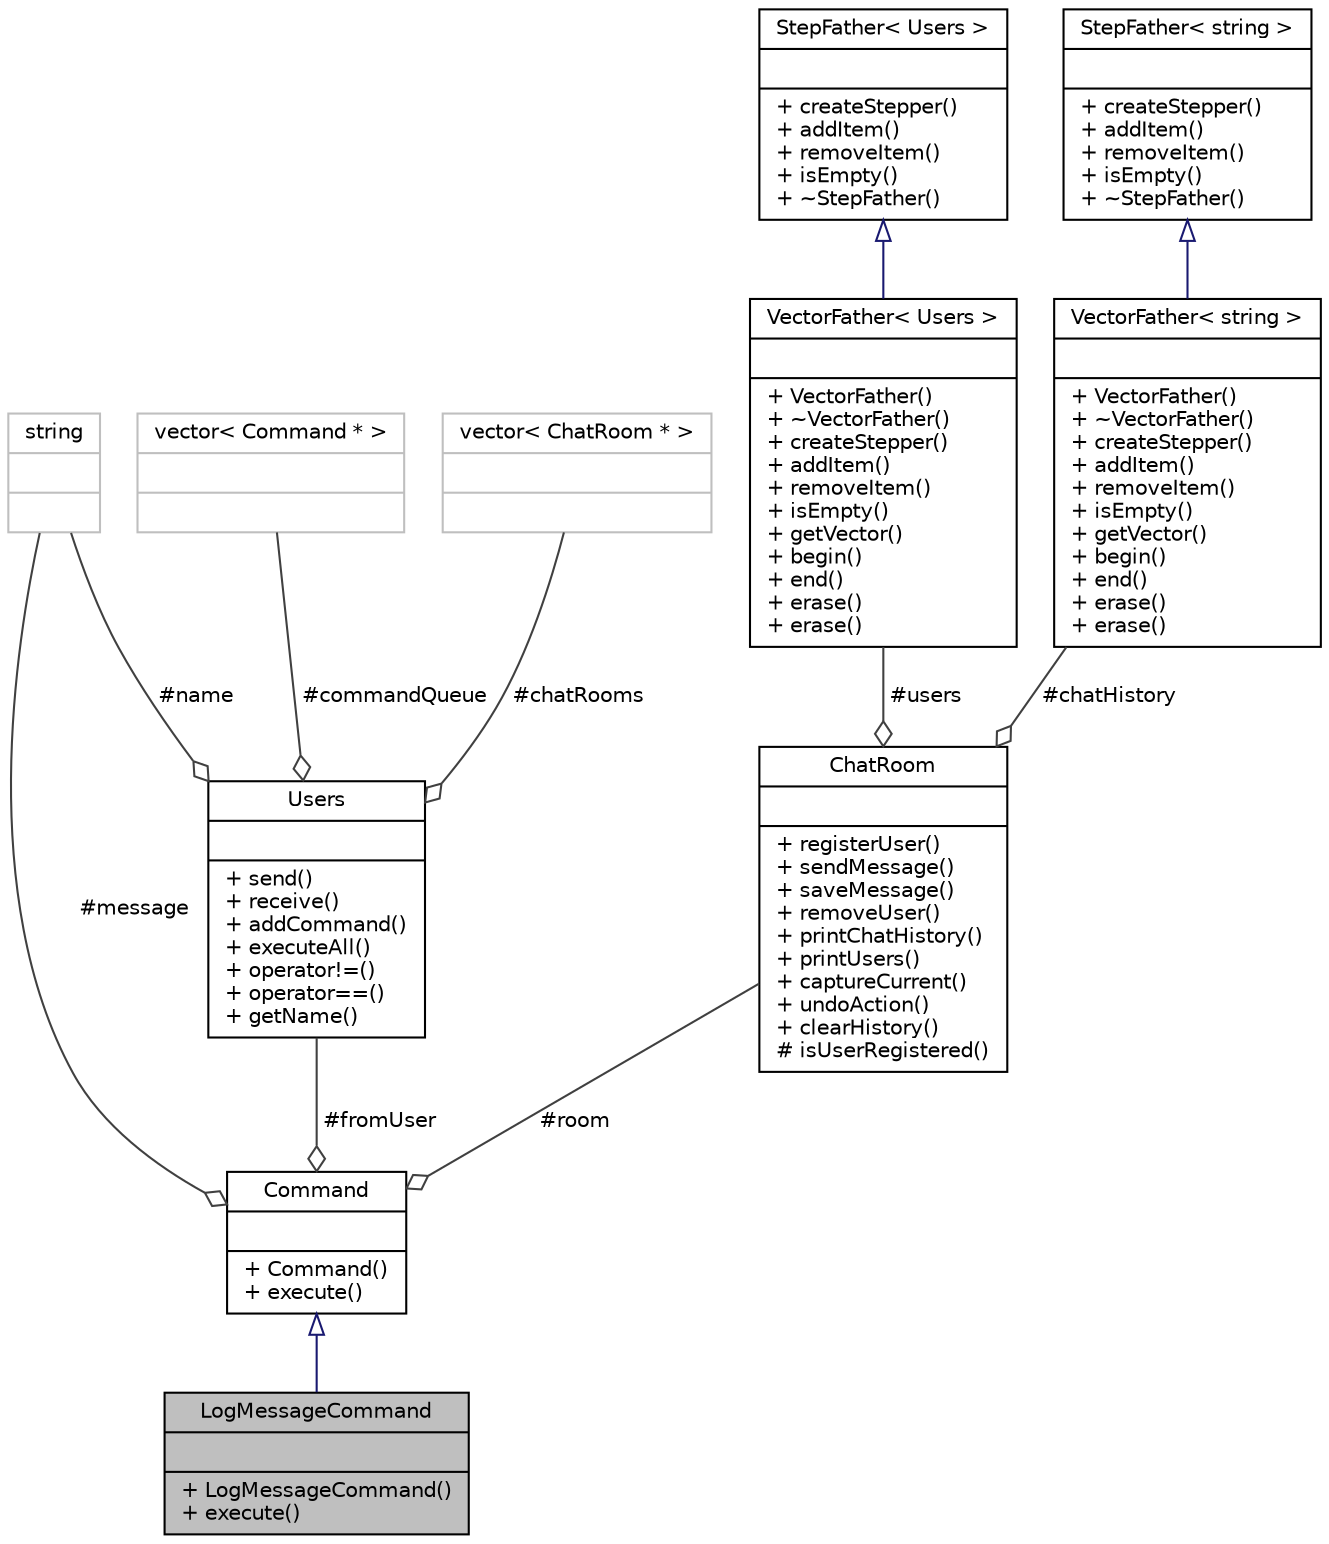 digraph "LogMessageCommand"
{
 // LATEX_PDF_SIZE
  edge [fontname="Helvetica",fontsize="10",labelfontname="Helvetica",labelfontsize="10"];
  node [fontname="Helvetica",fontsize="10",shape=record];
  Node1 [label="{LogMessageCommand\n||+ LogMessageCommand()\l+ execute()\l}",height=0.2,width=0.4,color="black", fillcolor="grey75", style="filled", fontcolor="black",tooltip="Concrete command for logging messages to chat history."];
  Node2 -> Node1 [dir="back",color="midnightblue",fontsize="10",style="solid",arrowtail="onormal",fontname="Helvetica"];
  Node2 [label="{Command\n||+ Command()\l+ execute()\l}",height=0.2,width=0.4,color="black", fillcolor="white", style="filled",URL="$classCommand.html",tooltip="Abstract base class for implementing the Command pattern."];
  Node3 -> Node2 [color="grey25",fontsize="10",style="solid",label=" #message" ,arrowhead="odiamond",fontname="Helvetica"];
  Node3 [label="{string\n||}",height=0.2,width=0.4,color="grey75", fillcolor="white", style="filled",tooltip=" "];
  Node4 -> Node2 [color="grey25",fontsize="10",style="solid",label=" #fromUser" ,arrowhead="odiamond",fontname="Helvetica"];
  Node4 [label="{Users\n||+ send()\l+ receive()\l+ addCommand()\l+ executeAll()\l+ operator!=()\l+ operator==()\l+ getName()\l}",height=0.2,width=0.4,color="black", fillcolor="white", style="filled",URL="$classUsers.html",tooltip="Abstract base class representing a user in the chat system."];
  Node3 -> Node4 [color="grey25",fontsize="10",style="solid",label=" #name" ,arrowhead="odiamond",fontname="Helvetica"];
  Node5 -> Node4 [color="grey25",fontsize="10",style="solid",label=" #commandQueue" ,arrowhead="odiamond",fontname="Helvetica"];
  Node5 [label="{vector\< Command * \>\n||}",height=0.2,width=0.4,color="grey75", fillcolor="white", style="filled",tooltip=" "];
  Node6 -> Node4 [color="grey25",fontsize="10",style="solid",label=" #chatRooms" ,arrowhead="odiamond",fontname="Helvetica"];
  Node6 [label="{vector\< ChatRoom * \>\n||}",height=0.2,width=0.4,color="grey75", fillcolor="white", style="filled",tooltip=" "];
  Node7 -> Node2 [color="grey25",fontsize="10",style="solid",label=" #room" ,arrowhead="odiamond",fontname="Helvetica"];
  Node7 [label="{ChatRoom\n||+ registerUser()\l+ sendMessage()\l+ saveMessage()\l+ removeUser()\l+ printChatHistory()\l+ printUsers()\l+ captureCurrent()\l+ undoAction()\l+ clearHistory()\l# isUserRegistered()\l}",height=0.2,width=0.4,color="black", fillcolor="white", style="filled",URL="$classChatRoom.html",tooltip="Abstract base class for chat room implementations using the Mediator design pattern."];
  Node8 -> Node7 [color="grey25",fontsize="10",style="solid",label=" #users" ,arrowhead="odiamond",fontname="Helvetica"];
  Node8 [label="{VectorFather\< Users \>\n||+ VectorFather()\l+ ~VectorFather()\l+ createStepper()\l+ addItem()\l+ removeItem()\l+ isEmpty()\l+ getVector()\l+ begin()\l+ end()\l+ erase()\l+ erase()\l}",height=0.2,width=0.4,color="black", fillcolor="white", style="filled",URL="$classVectorFather.html",tooltip=" "];
  Node9 -> Node8 [dir="back",color="midnightblue",fontsize="10",style="solid",arrowtail="onormal",fontname="Helvetica"];
  Node9 [label="{StepFather\< Users \>\n||+ createStepper()\l+ addItem()\l+ removeItem()\l+ isEmpty()\l+ ~StepFather()\l}",height=0.2,width=0.4,color="black", fillcolor="white", style="filled",URL="$classStepFather.html",tooltip=" "];
  Node10 -> Node7 [color="grey25",fontsize="10",style="solid",label=" #chatHistory" ,arrowhead="odiamond",fontname="Helvetica"];
  Node10 [label="{VectorFather\< string \>\n||+ VectorFather()\l+ ~VectorFather()\l+ createStepper()\l+ addItem()\l+ removeItem()\l+ isEmpty()\l+ getVector()\l+ begin()\l+ end()\l+ erase()\l+ erase()\l}",height=0.2,width=0.4,color="black", fillcolor="white", style="filled",URL="$classVectorFather.html",tooltip=" "];
  Node11 -> Node10 [dir="back",color="midnightblue",fontsize="10",style="solid",arrowtail="onormal",fontname="Helvetica"];
  Node11 [label="{StepFather\< string \>\n||+ createStepper()\l+ addItem()\l+ removeItem()\l+ isEmpty()\l+ ~StepFather()\l}",height=0.2,width=0.4,color="black", fillcolor="white", style="filled",URL="$classStepFather.html",tooltip=" "];
}
